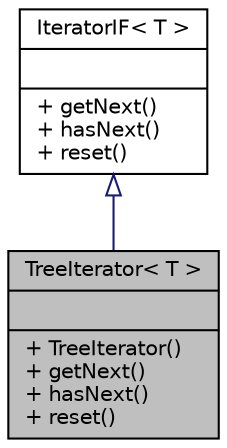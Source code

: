 digraph G
{
  edge [fontname="Helvetica",fontsize="10",labelfontname="Helvetica",labelfontsize="10"];
  node [fontname="Helvetica",fontsize="10",shape=record];
  Node1 [label="{TreeIterator\< T \>\n||+ TreeIterator()\l+ getNext()\l+ hasNext()\l+ reset()\l}",height=0.2,width=0.4,color="black", fillcolor="grey75", style="filled" fontcolor="black"];
  Node2 -> Node1 [dir="back",color="midnightblue",fontsize="10",style="solid",arrowtail="onormal",fontname="Helvetica"];
  Node2 [label="{IteratorIF\< T \>\n||+ getNext()\l+ hasNext()\l+ reset()\l}",height=0.2,width=0.4,color="black", fillcolor="white", style="filled",URL="$d3/dcc/interfaceIteratorIF_3_01T_01_4.html"];
}
